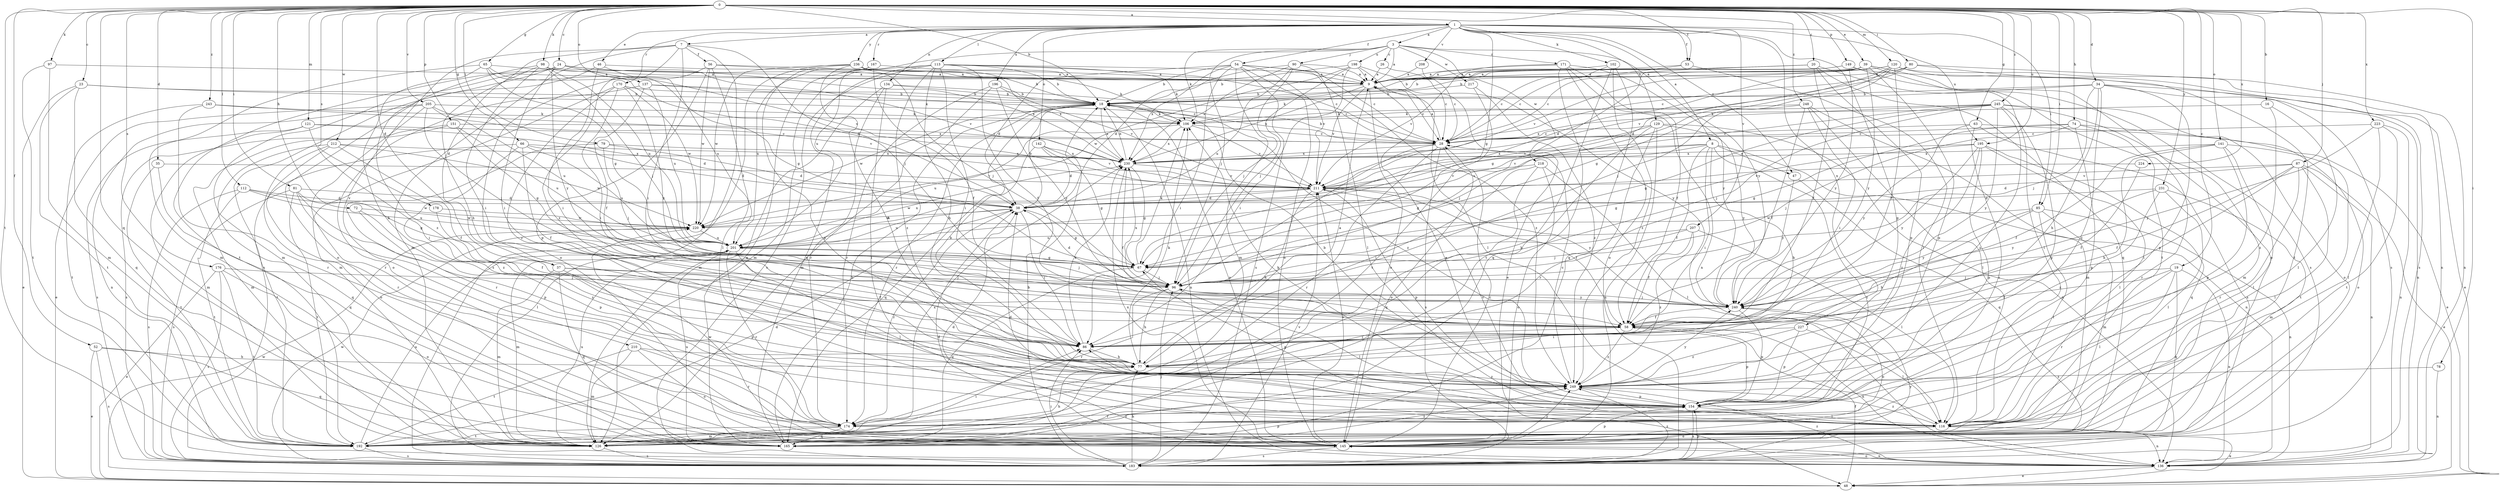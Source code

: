 strict digraph  {
0;
1;
3;
7;
8;
9;
16;
18;
19;
20;
23;
24;
26;
28;
34;
35;
37;
38;
39;
46;
47;
48;
52;
53;
54;
56;
58;
63;
65;
66;
67;
72;
74;
77;
78;
79;
80;
81;
85;
86;
87;
90;
96;
97;
98;
102;
106;
112;
113;
116;
120;
121;
126;
129;
134;
136;
137;
141;
142;
145;
149;
151;
154;
165;
167;
170;
171;
174;
176;
178;
183;
192;
195;
196;
198;
201;
205;
207;
208;
210;
211;
212;
217;
218;
220;
223;
224;
227;
230;
231;
236;
240;
243;
245;
248;
249;
0 -> 1  [label=a];
0 -> 16  [label=b];
0 -> 18  [label=b];
0 -> 19  [label=c];
0 -> 20  [label=c];
0 -> 23  [label=c];
0 -> 24  [label=c];
0 -> 34  [label=d];
0 -> 35  [label=d];
0 -> 37  [label=d];
0 -> 39  [label=e];
0 -> 52  [label=f];
0 -> 53  [label=f];
0 -> 63  [label=g];
0 -> 65  [label=g];
0 -> 66  [label=g];
0 -> 72  [label=h];
0 -> 74  [label=h];
0 -> 78  [label=i];
0 -> 79  [label=i];
0 -> 80  [label=i];
0 -> 81  [label=i];
0 -> 85  [label=i];
0 -> 87  [label=j];
0 -> 97  [label=k];
0 -> 98  [label=k];
0 -> 112  [label=l];
0 -> 120  [label=m];
0 -> 121  [label=m];
0 -> 137  [label=o];
0 -> 141  [label=o];
0 -> 149  [label=p];
0 -> 151  [label=p];
0 -> 165  [label=q];
0 -> 176  [label=s];
0 -> 178  [label=s];
0 -> 192  [label=t];
0 -> 195  [label=u];
0 -> 205  [label=v];
0 -> 212  [label=w];
0 -> 223  [label=x];
0 -> 224  [label=x];
0 -> 231  [label=y];
0 -> 243  [label=z];
0 -> 245  [label=z];
0 -> 248  [label=z];
1 -> 3  [label=a];
1 -> 7  [label=a];
1 -> 8  [label=a];
1 -> 46  [label=e];
1 -> 47  [label=e];
1 -> 53  [label=f];
1 -> 54  [label=f];
1 -> 67  [label=g];
1 -> 85  [label=i];
1 -> 102  [label=k];
1 -> 113  [label=l];
1 -> 129  [label=n];
1 -> 134  [label=n];
1 -> 142  [label=o];
1 -> 154  [label=p];
1 -> 167  [label=r];
1 -> 170  [label=r];
1 -> 195  [label=u];
1 -> 196  [label=u];
1 -> 207  [label=v];
1 -> 208  [label=v];
1 -> 227  [label=x];
1 -> 236  [label=y];
3 -> 9  [label=a];
3 -> 26  [label=c];
3 -> 90  [label=j];
3 -> 96  [label=j];
3 -> 106  [label=k];
3 -> 171  [label=r];
3 -> 198  [label=u];
3 -> 201  [label=u];
3 -> 217  [label=w];
3 -> 218  [label=w];
3 -> 240  [label=y];
7 -> 37  [label=d];
7 -> 56  [label=f];
7 -> 86  [label=i];
7 -> 96  [label=j];
7 -> 126  [label=m];
7 -> 136  [label=n];
7 -> 210  [label=v];
7 -> 249  [label=z];
8 -> 47  [label=e];
8 -> 58  [label=f];
8 -> 67  [label=g];
8 -> 77  [label=h];
8 -> 86  [label=i];
8 -> 136  [label=n];
8 -> 192  [label=t];
8 -> 211  [label=v];
8 -> 230  [label=x];
9 -> 18  [label=b];
9 -> 28  [label=c];
9 -> 145  [label=o];
9 -> 211  [label=v];
9 -> 230  [label=x];
9 -> 240  [label=y];
16 -> 106  [label=k];
16 -> 116  [label=l];
16 -> 249  [label=z];
18 -> 106  [label=k];
18 -> 136  [label=n];
18 -> 145  [label=o];
18 -> 174  [label=r];
18 -> 220  [label=w];
18 -> 230  [label=x];
18 -> 249  [label=z];
19 -> 58  [label=f];
19 -> 96  [label=j];
19 -> 116  [label=l];
19 -> 136  [label=n];
19 -> 165  [label=q];
19 -> 174  [label=r];
20 -> 9  [label=a];
20 -> 18  [label=b];
20 -> 58  [label=f];
20 -> 67  [label=g];
20 -> 154  [label=p];
20 -> 165  [label=q];
20 -> 183  [label=s];
23 -> 18  [label=b];
23 -> 48  [label=e];
23 -> 106  [label=k];
23 -> 165  [label=q];
23 -> 192  [label=t];
24 -> 9  [label=a];
24 -> 67  [label=g];
24 -> 86  [label=i];
24 -> 126  [label=m];
24 -> 145  [label=o];
24 -> 192  [label=t];
24 -> 230  [label=x];
24 -> 240  [label=y];
26 -> 9  [label=a];
26 -> 28  [label=c];
28 -> 9  [label=a];
28 -> 18  [label=b];
28 -> 96  [label=j];
28 -> 145  [label=o];
28 -> 174  [label=r];
28 -> 183  [label=s];
28 -> 230  [label=x];
34 -> 18  [label=b];
34 -> 48  [label=e];
34 -> 77  [label=h];
34 -> 96  [label=j];
34 -> 106  [label=k];
34 -> 136  [label=n];
34 -> 154  [label=p];
34 -> 249  [label=z];
35 -> 165  [label=q];
35 -> 192  [label=t];
35 -> 211  [label=v];
37 -> 58  [label=f];
37 -> 96  [label=j];
37 -> 126  [label=m];
37 -> 154  [label=p];
37 -> 165  [label=q];
38 -> 18  [label=b];
38 -> 67  [label=g];
38 -> 86  [label=i];
38 -> 174  [label=r];
38 -> 201  [label=u];
38 -> 220  [label=w];
39 -> 9  [label=a];
39 -> 28  [label=c];
39 -> 38  [label=d];
39 -> 116  [label=l];
39 -> 154  [label=p];
39 -> 192  [label=t];
39 -> 211  [label=v];
39 -> 240  [label=y];
46 -> 9  [label=a];
46 -> 86  [label=i];
46 -> 183  [label=s];
46 -> 201  [label=u];
47 -> 165  [label=q];
47 -> 240  [label=y];
48 -> 58  [label=f];
48 -> 220  [label=w];
52 -> 48  [label=e];
52 -> 77  [label=h];
52 -> 165  [label=q];
52 -> 183  [label=s];
53 -> 9  [label=a];
53 -> 28  [label=c];
53 -> 116  [label=l];
54 -> 9  [label=a];
54 -> 18  [label=b];
54 -> 28  [label=c];
54 -> 38  [label=d];
54 -> 86  [label=i];
54 -> 126  [label=m];
54 -> 145  [label=o];
54 -> 183  [label=s];
54 -> 211  [label=v];
54 -> 230  [label=x];
54 -> 249  [label=z];
56 -> 9  [label=a];
56 -> 106  [label=k];
56 -> 116  [label=l];
56 -> 145  [label=o];
56 -> 154  [label=p];
56 -> 220  [label=w];
58 -> 86  [label=i];
58 -> 136  [label=n];
58 -> 154  [label=p];
58 -> 249  [label=z];
63 -> 28  [label=c];
63 -> 48  [label=e];
63 -> 174  [label=r];
63 -> 183  [label=s];
63 -> 240  [label=y];
65 -> 9  [label=a];
65 -> 38  [label=d];
65 -> 67  [label=g];
65 -> 77  [label=h];
65 -> 126  [label=m];
65 -> 211  [label=v];
66 -> 38  [label=d];
66 -> 58  [label=f];
66 -> 192  [label=t];
66 -> 201  [label=u];
66 -> 230  [label=x];
66 -> 249  [label=z];
67 -> 96  [label=j];
67 -> 106  [label=k];
67 -> 165  [label=q];
72 -> 154  [label=p];
72 -> 220  [label=w];
72 -> 249  [label=z];
74 -> 28  [label=c];
74 -> 67  [label=g];
74 -> 96  [label=j];
74 -> 145  [label=o];
74 -> 154  [label=p];
74 -> 174  [label=r];
77 -> 9  [label=a];
77 -> 18  [label=b];
77 -> 106  [label=k];
77 -> 249  [label=z];
78 -> 136  [label=n];
78 -> 249  [label=z];
79 -> 38  [label=d];
79 -> 96  [label=j];
79 -> 174  [label=r];
79 -> 230  [label=x];
80 -> 9  [label=a];
80 -> 28  [label=c];
80 -> 136  [label=n];
80 -> 192  [label=t];
80 -> 211  [label=v];
81 -> 38  [label=d];
81 -> 67  [label=g];
81 -> 116  [label=l];
81 -> 154  [label=p];
81 -> 183  [label=s];
81 -> 192  [label=t];
85 -> 77  [label=h];
85 -> 116  [label=l];
85 -> 126  [label=m];
85 -> 136  [label=n];
85 -> 220  [label=w];
85 -> 240  [label=y];
86 -> 77  [label=h];
86 -> 230  [label=x];
87 -> 38  [label=d];
87 -> 48  [label=e];
87 -> 58  [label=f];
87 -> 86  [label=i];
87 -> 116  [label=l];
87 -> 136  [label=n];
87 -> 174  [label=r];
87 -> 211  [label=v];
90 -> 9  [label=a];
90 -> 38  [label=d];
90 -> 96  [label=j];
90 -> 116  [label=l];
90 -> 201  [label=u];
90 -> 230  [label=x];
96 -> 38  [label=d];
96 -> 77  [label=h];
96 -> 116  [label=l];
96 -> 174  [label=r];
96 -> 230  [label=x];
96 -> 240  [label=y];
97 -> 9  [label=a];
97 -> 126  [label=m];
97 -> 192  [label=t];
98 -> 9  [label=a];
98 -> 77  [label=h];
98 -> 86  [label=i];
98 -> 96  [label=j];
98 -> 201  [label=u];
98 -> 211  [label=v];
98 -> 249  [label=z];
102 -> 9  [label=a];
102 -> 28  [label=c];
102 -> 165  [label=q];
102 -> 192  [label=t];
102 -> 249  [label=z];
106 -> 28  [label=c];
106 -> 201  [label=u];
106 -> 211  [label=v];
106 -> 230  [label=x];
112 -> 38  [label=d];
112 -> 183  [label=s];
112 -> 192  [label=t];
112 -> 201  [label=u];
112 -> 220  [label=w];
113 -> 9  [label=a];
113 -> 18  [label=b];
113 -> 28  [label=c];
113 -> 58  [label=f];
113 -> 77  [label=h];
113 -> 86  [label=i];
113 -> 106  [label=k];
113 -> 126  [label=m];
113 -> 165  [label=q];
113 -> 183  [label=s];
113 -> 249  [label=z];
116 -> 9  [label=a];
116 -> 38  [label=d];
116 -> 48  [label=e];
116 -> 67  [label=g];
116 -> 136  [label=n];
116 -> 145  [label=o];
116 -> 249  [label=z];
120 -> 9  [label=a];
120 -> 18  [label=b];
120 -> 38  [label=d];
120 -> 58  [label=f];
120 -> 67  [label=g];
120 -> 96  [label=j];
120 -> 136  [label=n];
120 -> 183  [label=s];
121 -> 28  [label=c];
121 -> 38  [label=d];
121 -> 86  [label=i];
121 -> 126  [label=m];
121 -> 183  [label=s];
126 -> 77  [label=h];
126 -> 86  [label=i];
126 -> 154  [label=p];
126 -> 183  [label=s];
126 -> 201  [label=u];
126 -> 230  [label=x];
126 -> 249  [label=z];
129 -> 28  [label=c];
129 -> 77  [label=h];
129 -> 136  [label=n];
129 -> 174  [label=r];
129 -> 183  [label=s];
129 -> 211  [label=v];
129 -> 240  [label=y];
134 -> 18  [label=b];
134 -> 28  [label=c];
134 -> 116  [label=l];
134 -> 126  [label=m];
134 -> 174  [label=r];
136 -> 38  [label=d];
136 -> 48  [label=e];
136 -> 145  [label=o];
136 -> 249  [label=z];
137 -> 18  [label=b];
137 -> 28  [label=c];
137 -> 58  [label=f];
137 -> 145  [label=o];
137 -> 201  [label=u];
141 -> 58  [label=f];
141 -> 77  [label=h];
141 -> 116  [label=l];
141 -> 154  [label=p];
141 -> 192  [label=t];
141 -> 230  [label=x];
142 -> 38  [label=d];
142 -> 67  [label=g];
142 -> 165  [label=q];
142 -> 211  [label=v];
142 -> 230  [label=x];
145 -> 28  [label=c];
145 -> 38  [label=d];
145 -> 136  [label=n];
145 -> 154  [label=p];
145 -> 183  [label=s];
145 -> 211  [label=v];
145 -> 220  [label=w];
145 -> 230  [label=x];
145 -> 249  [label=z];
149 -> 9  [label=a];
149 -> 18  [label=b];
149 -> 145  [label=o];
149 -> 183  [label=s];
149 -> 240  [label=y];
151 -> 28  [label=c];
151 -> 67  [label=g];
151 -> 126  [label=m];
151 -> 183  [label=s];
151 -> 201  [label=u];
154 -> 86  [label=i];
154 -> 106  [label=k];
154 -> 116  [label=l];
154 -> 174  [label=r];
154 -> 183  [label=s];
154 -> 211  [label=v];
165 -> 18  [label=b];
165 -> 201  [label=u];
165 -> 249  [label=z];
167 -> 9  [label=a];
167 -> 58  [label=f];
167 -> 165  [label=q];
167 -> 201  [label=u];
170 -> 18  [label=b];
170 -> 86  [label=i];
170 -> 126  [label=m];
170 -> 220  [label=w];
170 -> 240  [label=y];
170 -> 249  [label=z];
171 -> 9  [label=a];
171 -> 58  [label=f];
171 -> 136  [label=n];
171 -> 145  [label=o];
171 -> 165  [label=q];
171 -> 211  [label=v];
171 -> 240  [label=y];
174 -> 126  [label=m];
174 -> 165  [label=q];
174 -> 192  [label=t];
176 -> 48  [label=e];
176 -> 96  [label=j];
176 -> 145  [label=o];
176 -> 183  [label=s];
176 -> 192  [label=t];
178 -> 58  [label=f];
178 -> 220  [label=w];
183 -> 18  [label=b];
183 -> 77  [label=h];
183 -> 86  [label=i];
183 -> 96  [label=j];
183 -> 154  [label=p];
183 -> 211  [label=v];
183 -> 220  [label=w];
183 -> 240  [label=y];
183 -> 249  [label=z];
192 -> 38  [label=d];
192 -> 183  [label=s];
192 -> 201  [label=u];
195 -> 67  [label=g];
195 -> 116  [label=l];
195 -> 154  [label=p];
195 -> 165  [label=q];
195 -> 230  [label=x];
195 -> 240  [label=y];
195 -> 249  [label=z];
196 -> 18  [label=b];
196 -> 126  [label=m];
196 -> 174  [label=r];
196 -> 211  [label=v];
196 -> 240  [label=y];
198 -> 9  [label=a];
198 -> 18  [label=b];
198 -> 48  [label=e];
198 -> 86  [label=i];
198 -> 96  [label=j];
198 -> 116  [label=l];
198 -> 220  [label=w];
201 -> 67  [label=g];
201 -> 96  [label=j];
201 -> 116  [label=l];
201 -> 126  [label=m];
201 -> 174  [label=r];
201 -> 230  [label=x];
205 -> 48  [label=e];
205 -> 96  [label=j];
205 -> 106  [label=k];
205 -> 136  [label=n];
205 -> 174  [label=r];
205 -> 201  [label=u];
205 -> 230  [label=x];
207 -> 58  [label=f];
207 -> 96  [label=j];
207 -> 116  [label=l];
207 -> 201  [label=u];
207 -> 249  [label=z];
208 -> 9  [label=a];
208 -> 28  [label=c];
210 -> 77  [label=h];
210 -> 126  [label=m];
210 -> 145  [label=o];
210 -> 174  [label=r];
210 -> 192  [label=t];
211 -> 38  [label=d];
211 -> 58  [label=f];
211 -> 77  [label=h];
211 -> 154  [label=p];
211 -> 220  [label=w];
211 -> 240  [label=y];
212 -> 58  [label=f];
212 -> 145  [label=o];
212 -> 165  [label=q];
212 -> 174  [label=r];
212 -> 220  [label=w];
212 -> 230  [label=x];
217 -> 18  [label=b];
217 -> 192  [label=t];
217 -> 249  [label=z];
218 -> 86  [label=i];
218 -> 116  [label=l];
218 -> 145  [label=o];
218 -> 165  [label=q];
218 -> 211  [label=v];
220 -> 201  [label=u];
223 -> 28  [label=c];
223 -> 116  [label=l];
223 -> 136  [label=n];
223 -> 192  [label=t];
223 -> 240  [label=y];
224 -> 58  [label=f];
224 -> 211  [label=v];
227 -> 86  [label=i];
227 -> 116  [label=l];
227 -> 154  [label=p];
227 -> 249  [label=z];
230 -> 18  [label=b];
230 -> 58  [label=f];
230 -> 67  [label=g];
230 -> 211  [label=v];
231 -> 38  [label=d];
231 -> 116  [label=l];
231 -> 126  [label=m];
231 -> 240  [label=y];
231 -> 249  [label=z];
236 -> 9  [label=a];
236 -> 18  [label=b];
236 -> 77  [label=h];
236 -> 96  [label=j];
236 -> 154  [label=p];
236 -> 183  [label=s];
236 -> 220  [label=w];
236 -> 230  [label=x];
240 -> 58  [label=f];
240 -> 96  [label=j];
240 -> 145  [label=o];
240 -> 154  [label=p];
243 -> 106  [label=k];
243 -> 174  [label=r];
243 -> 192  [label=t];
243 -> 211  [label=v];
245 -> 67  [label=g];
245 -> 96  [label=j];
245 -> 106  [label=k];
245 -> 126  [label=m];
245 -> 145  [label=o];
245 -> 154  [label=p];
245 -> 201  [label=u];
245 -> 230  [label=x];
245 -> 240  [label=y];
245 -> 249  [label=z];
248 -> 58  [label=f];
248 -> 86  [label=i];
248 -> 96  [label=j];
248 -> 106  [label=k];
248 -> 116  [label=l];
248 -> 126  [label=m];
249 -> 18  [label=b];
249 -> 28  [label=c];
249 -> 154  [label=p];
249 -> 240  [label=y];
}
